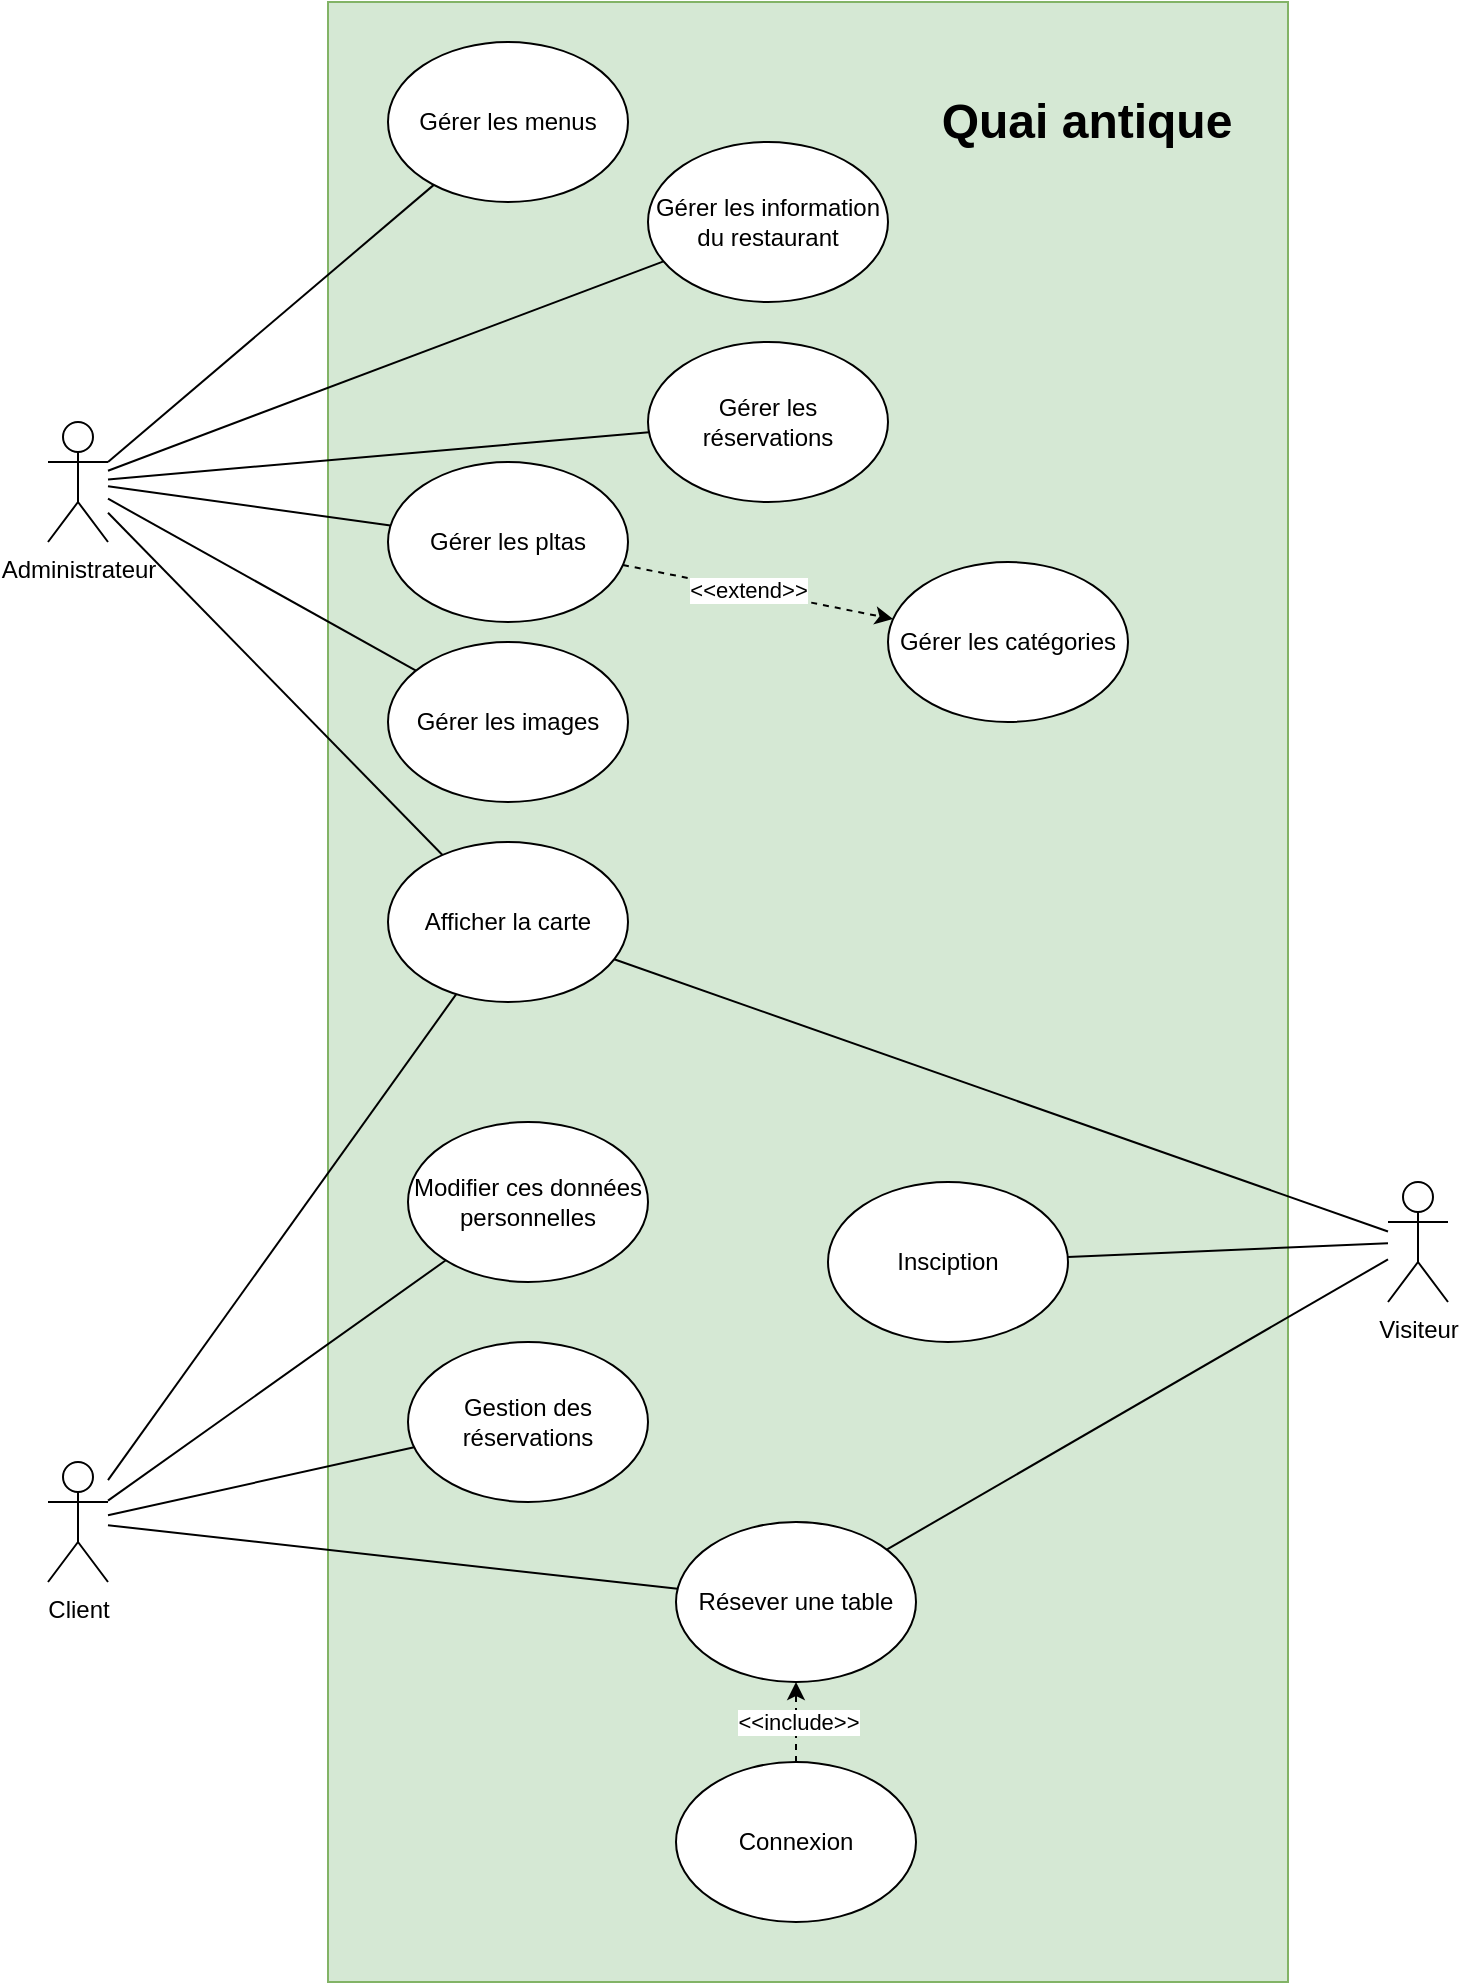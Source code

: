 <mxfile version="23.1.8" type="github">
  <diagram name="Page-1" id="AX6o9_a5dBACwxXLO6Sp">
    <mxGraphModel dx="2049" dy="1050" grid="1" gridSize="10" guides="1" tooltips="1" connect="1" arrows="1" fold="1" page="1" pageScale="1" pageWidth="827" pageHeight="1169" math="0" shadow="0">
      <root>
        <mxCell id="0" />
        <mxCell id="1" parent="0" />
        <mxCell id="OzSZrfUJcuVy3BLv5Opo-3" value="" style="rounded=0;whiteSpace=wrap;html=1;fillColor=#d5e8d4;strokeColor=#82b366;" vertex="1" parent="1">
          <mxGeometry x="180" y="30" width="480" height="990" as="geometry" />
        </mxCell>
        <mxCell id="OzSZrfUJcuVy3BLv5Opo-4" value="Quai antique" style="text;strokeColor=none;fillColor=none;html=1;fontSize=24;fontStyle=1;verticalAlign=middle;align=center;" vertex="1" parent="1">
          <mxGeometry x="474" y="60" width="170" height="60" as="geometry" />
        </mxCell>
        <mxCell id="OzSZrfUJcuVy3BLv5Opo-44" style="rounded=0;orthogonalLoop=1;jettySize=auto;html=1;endArrow=none;endFill=0;" edge="1" parent="1" source="OzSZrfUJcuVy3BLv5Opo-5" target="OzSZrfUJcuVy3BLv5Opo-12">
          <mxGeometry relative="1" as="geometry" />
        </mxCell>
        <mxCell id="OzSZrfUJcuVy3BLv5Opo-5" value="Insciption" style="ellipse;whiteSpace=wrap;html=1;" vertex="1" parent="1">
          <mxGeometry x="430" y="620" width="120" height="80" as="geometry" />
        </mxCell>
        <mxCell id="OzSZrfUJcuVy3BLv5Opo-58" style="rounded=0;orthogonalLoop=1;jettySize=auto;html=1;endArrow=none;endFill=0;" edge="1" parent="1" source="OzSZrfUJcuVy3BLv5Opo-9" target="OzSZrfUJcuVy3BLv5Opo-55">
          <mxGeometry relative="1" as="geometry" />
        </mxCell>
        <mxCell id="OzSZrfUJcuVy3BLv5Opo-59" style="rounded=0;orthogonalLoop=1;jettySize=auto;html=1;endArrow=none;endFill=0;" edge="1" parent="1" source="OzSZrfUJcuVy3BLv5Opo-9" target="OzSZrfUJcuVy3BLv5Opo-56">
          <mxGeometry relative="1" as="geometry" />
        </mxCell>
        <mxCell id="OzSZrfUJcuVy3BLv5Opo-60" style="rounded=0;orthogonalLoop=1;jettySize=auto;html=1;endArrow=none;endFill=0;" edge="1" parent="1" source="OzSZrfUJcuVy3BLv5Opo-9" target="OzSZrfUJcuVy3BLv5Opo-46">
          <mxGeometry relative="1" as="geometry" />
        </mxCell>
        <mxCell id="OzSZrfUJcuVy3BLv5Opo-9" value="Administrateur" style="shape=umlActor;verticalLabelPosition=bottom;verticalAlign=top;html=1;outlineConnect=0;" vertex="1" parent="1">
          <mxGeometry x="40" y="240" width="30" height="60" as="geometry" />
        </mxCell>
        <mxCell id="OzSZrfUJcuVy3BLv5Opo-21" style="rounded=0;orthogonalLoop=1;jettySize=auto;html=1;endArrow=none;endFill=0;" edge="1" parent="1" source="OzSZrfUJcuVy3BLv5Opo-11" target="OzSZrfUJcuVy3BLv5Opo-17">
          <mxGeometry relative="1" as="geometry" />
        </mxCell>
        <mxCell id="OzSZrfUJcuVy3BLv5Opo-11" value="Client" style="shape=umlActor;verticalLabelPosition=bottom;verticalAlign=top;html=1;outlineConnect=0;" vertex="1" parent="1">
          <mxGeometry x="40" y="760" width="30" height="60" as="geometry" />
        </mxCell>
        <mxCell id="OzSZrfUJcuVy3BLv5Opo-12" value="Visiteur" style="shape=umlActor;verticalLabelPosition=bottom;verticalAlign=top;html=1;outlineConnect=0;" vertex="1" parent="1">
          <mxGeometry x="710" y="620" width="30" height="60" as="geometry" />
        </mxCell>
        <mxCell id="OzSZrfUJcuVy3BLv5Opo-43" style="rounded=0;orthogonalLoop=1;jettySize=auto;html=1;endArrow=none;endFill=0;" edge="1" parent="1" source="OzSZrfUJcuVy3BLv5Opo-17" target="OzSZrfUJcuVy3BLv5Opo-12">
          <mxGeometry relative="1" as="geometry" />
        </mxCell>
        <mxCell id="OzSZrfUJcuVy3BLv5Opo-17" value="Résever une table" style="ellipse;whiteSpace=wrap;html=1;" vertex="1" parent="1">
          <mxGeometry x="354" y="790" width="120" height="80" as="geometry" />
        </mxCell>
        <mxCell id="OzSZrfUJcuVy3BLv5Opo-26" style="rounded=0;orthogonalLoop=1;jettySize=auto;html=1;dashed=1;" edge="1" parent="1" source="OzSZrfUJcuVy3BLv5Opo-23" target="OzSZrfUJcuVy3BLv5Opo-17">
          <mxGeometry relative="1" as="geometry" />
        </mxCell>
        <mxCell id="OzSZrfUJcuVy3BLv5Opo-27" value="Text" style="edgeLabel;html=1;align=center;verticalAlign=middle;resizable=0;points=[];" vertex="1" connectable="0" parent="OzSZrfUJcuVy3BLv5Opo-26">
          <mxGeometry x="0.035" y="-2" relative="1" as="geometry">
            <mxPoint as="offset" />
          </mxGeometry>
        </mxCell>
        <mxCell id="OzSZrfUJcuVy3BLv5Opo-30" value="&amp;lt;&amp;lt;include&amp;gt;&amp;gt;" style="edgeLabel;html=1;align=center;verticalAlign=middle;resizable=0;points=[];" vertex="1" connectable="0" parent="OzSZrfUJcuVy3BLv5Opo-26">
          <mxGeometry x="0.035" y="-1" relative="1" as="geometry">
            <mxPoint as="offset" />
          </mxGeometry>
        </mxCell>
        <mxCell id="OzSZrfUJcuVy3BLv5Opo-23" value="Connexion" style="ellipse;whiteSpace=wrap;html=1;" vertex="1" parent="1">
          <mxGeometry x="354" y="910" width="120" height="80" as="geometry" />
        </mxCell>
        <mxCell id="OzSZrfUJcuVy3BLv5Opo-33" style="rounded=0;orthogonalLoop=1;jettySize=auto;html=1;endArrow=none;endFill=0;" edge="1" parent="1" source="OzSZrfUJcuVy3BLv5Opo-31" target="OzSZrfUJcuVy3BLv5Opo-11">
          <mxGeometry relative="1" as="geometry" />
        </mxCell>
        <mxCell id="OzSZrfUJcuVy3BLv5Opo-35" style="rounded=0;orthogonalLoop=1;jettySize=auto;html=1;endArrow=none;endFill=0;" edge="1" parent="1" source="OzSZrfUJcuVy3BLv5Opo-31" target="OzSZrfUJcuVy3BLv5Opo-12">
          <mxGeometry relative="1" as="geometry" />
        </mxCell>
        <mxCell id="OzSZrfUJcuVy3BLv5Opo-36" style="rounded=0;orthogonalLoop=1;jettySize=auto;html=1;endArrow=none;endFill=0;" edge="1" parent="1" source="OzSZrfUJcuVy3BLv5Opo-31" target="OzSZrfUJcuVy3BLv5Opo-9">
          <mxGeometry relative="1" as="geometry" />
        </mxCell>
        <mxCell id="OzSZrfUJcuVy3BLv5Opo-31" value="Afficher la carte" style="ellipse;whiteSpace=wrap;html=1;" vertex="1" parent="1">
          <mxGeometry x="210" y="450" width="120" height="80" as="geometry" />
        </mxCell>
        <mxCell id="OzSZrfUJcuVy3BLv5Opo-40" style="rounded=0;orthogonalLoop=1;jettySize=auto;html=1;endArrow=none;endFill=0;" edge="1" parent="1" source="OzSZrfUJcuVy3BLv5Opo-37" target="OzSZrfUJcuVy3BLv5Opo-11">
          <mxGeometry relative="1" as="geometry" />
        </mxCell>
        <mxCell id="OzSZrfUJcuVy3BLv5Opo-37" value="Gestion des réservations" style="ellipse;whiteSpace=wrap;html=1;" vertex="1" parent="1">
          <mxGeometry x="220" y="700" width="120" height="80" as="geometry" />
        </mxCell>
        <mxCell id="OzSZrfUJcuVy3BLv5Opo-42" style="rounded=0;orthogonalLoop=1;jettySize=auto;html=1;endArrow=none;endFill=0;" edge="1" parent="1" source="OzSZrfUJcuVy3BLv5Opo-41" target="OzSZrfUJcuVy3BLv5Opo-11">
          <mxGeometry relative="1" as="geometry" />
        </mxCell>
        <mxCell id="OzSZrfUJcuVy3BLv5Opo-41" value="Modifier ces données personnelles" style="ellipse;whiteSpace=wrap;html=1;" vertex="1" parent="1">
          <mxGeometry x="220" y="590" width="120" height="80" as="geometry" />
        </mxCell>
        <mxCell id="OzSZrfUJcuVy3BLv5Opo-45" value="Gérer les menus" style="ellipse;whiteSpace=wrap;html=1;" vertex="1" parent="1">
          <mxGeometry x="210" y="50" width="120" height="80" as="geometry" />
        </mxCell>
        <mxCell id="OzSZrfUJcuVy3BLv5Opo-62" style="rounded=0;orthogonalLoop=1;jettySize=auto;html=1;dashed=1;" edge="1" parent="1" source="OzSZrfUJcuVy3BLv5Opo-46" target="OzSZrfUJcuVy3BLv5Opo-61">
          <mxGeometry relative="1" as="geometry" />
        </mxCell>
        <mxCell id="OzSZrfUJcuVy3BLv5Opo-63" value="&amp;lt;&amp;lt;extend&amp;gt;&amp;gt;" style="edgeLabel;html=1;align=center;verticalAlign=middle;resizable=0;points=[];" vertex="1" connectable="0" parent="OzSZrfUJcuVy3BLv5Opo-62">
          <mxGeometry x="-0.081" relative="1" as="geometry">
            <mxPoint as="offset" />
          </mxGeometry>
        </mxCell>
        <mxCell id="OzSZrfUJcuVy3BLv5Opo-46" value="Gérer les pltas" style="ellipse;whiteSpace=wrap;html=1;" vertex="1" parent="1">
          <mxGeometry x="210" y="260" width="120" height="80" as="geometry" />
        </mxCell>
        <mxCell id="OzSZrfUJcuVy3BLv5Opo-52" style="rounded=0;orthogonalLoop=1;jettySize=auto;html=1;endArrow=none;endFill=0;" edge="1" parent="1" source="OzSZrfUJcuVy3BLv5Opo-47" target="OzSZrfUJcuVy3BLv5Opo-9">
          <mxGeometry relative="1" as="geometry" />
        </mxCell>
        <mxCell id="OzSZrfUJcuVy3BLv5Opo-47" value="Gérer les images" style="ellipse;whiteSpace=wrap;html=1;" vertex="1" parent="1">
          <mxGeometry x="210" y="350" width="120" height="80" as="geometry" />
        </mxCell>
        <mxCell id="OzSZrfUJcuVy3BLv5Opo-54" style="rounded=0;orthogonalLoop=1;jettySize=auto;html=1;entryX=1;entryY=0.333;entryDx=0;entryDy=0;entryPerimeter=0;endArrow=none;endFill=0;" edge="1" parent="1" source="OzSZrfUJcuVy3BLv5Opo-45" target="OzSZrfUJcuVy3BLv5Opo-9">
          <mxGeometry relative="1" as="geometry" />
        </mxCell>
        <mxCell id="OzSZrfUJcuVy3BLv5Opo-55" value="Gérer les information du restaurant" style="ellipse;whiteSpace=wrap;html=1;" vertex="1" parent="1">
          <mxGeometry x="340" y="100" width="120" height="80" as="geometry" />
        </mxCell>
        <mxCell id="OzSZrfUJcuVy3BLv5Opo-56" value="Gérer les réservations" style="ellipse;whiteSpace=wrap;html=1;" vertex="1" parent="1">
          <mxGeometry x="340" y="200" width="120" height="80" as="geometry" />
        </mxCell>
        <mxCell id="OzSZrfUJcuVy3BLv5Opo-61" value="Gérer les catégories" style="ellipse;whiteSpace=wrap;html=1;" vertex="1" parent="1">
          <mxGeometry x="460" y="310" width="120" height="80" as="geometry" />
        </mxCell>
      </root>
    </mxGraphModel>
  </diagram>
</mxfile>
